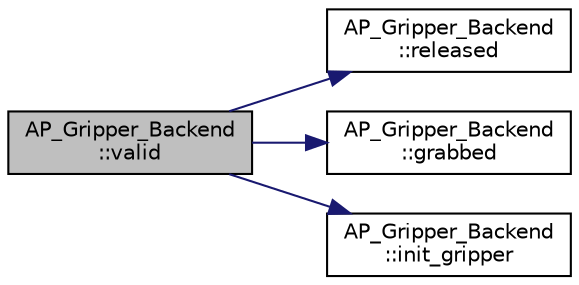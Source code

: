 digraph "AP_Gripper_Backend::valid"
{
 // INTERACTIVE_SVG=YES
  edge [fontname="Helvetica",fontsize="10",labelfontname="Helvetica",labelfontsize="10"];
  node [fontname="Helvetica",fontsize="10",shape=record];
  rankdir="LR";
  Node1 [label="AP_Gripper_Backend\l::valid",height=0.2,width=0.4,color="black", fillcolor="grey75", style="filled", fontcolor="black"];
  Node1 -> Node2 [color="midnightblue",fontsize="10",style="solid",fontname="Helvetica"];
  Node2 [label="AP_Gripper_Backend\l::released",height=0.2,width=0.4,color="black", fillcolor="white", style="filled",URL="$classAP__Gripper__Backend.html#a61244dfd3a84444f2ea2452bc33944a6"];
  Node1 -> Node3 [color="midnightblue",fontsize="10",style="solid",fontname="Helvetica"];
  Node3 [label="AP_Gripper_Backend\l::grabbed",height=0.2,width=0.4,color="black", fillcolor="white", style="filled",URL="$classAP__Gripper__Backend.html#ab5490bfd5220a9ba8ff134aecc4c7b94"];
  Node1 -> Node4 [color="midnightblue",fontsize="10",style="solid",fontname="Helvetica"];
  Node4 [label="AP_Gripper_Backend\l::init_gripper",height=0.2,width=0.4,color="black", fillcolor="white", style="filled",URL="$classAP__Gripper__Backend.html#a952bea8bf1a916c086cee465dc1929e8"];
}
